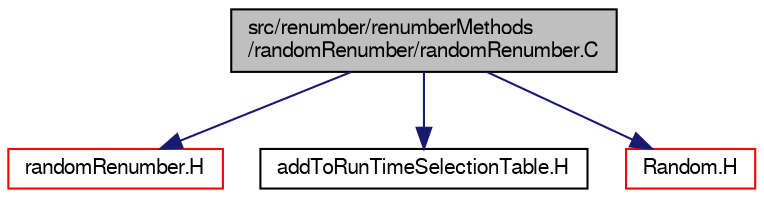 digraph "src/renumber/renumberMethods/randomRenumber/randomRenumber.C"
{
  bgcolor="transparent";
  edge [fontname="FreeSans",fontsize="10",labelfontname="FreeSans",labelfontsize="10"];
  node [fontname="FreeSans",fontsize="10",shape=record];
  Node0 [label="src/renumber/renumberMethods\l/randomRenumber/randomRenumber.C",height=0.2,width=0.4,color="black", fillcolor="grey75", style="filled", fontcolor="black"];
  Node0 -> Node1 [color="midnightblue",fontsize="10",style="solid",fontname="FreeSans"];
  Node1 [label="randomRenumber.H",height=0.2,width=0.4,color="red",URL="$a14462.html"];
  Node0 -> Node224 [color="midnightblue",fontsize="10",style="solid",fontname="FreeSans"];
  Node224 [label="addToRunTimeSelectionTable.H",height=0.2,width=0.4,color="black",URL="$a09263.html",tooltip="Macros for easy insertion into run-time selection tables. "];
  Node0 -> Node225 [color="midnightblue",fontsize="10",style="solid",fontname="FreeSans"];
  Node225 [label="Random.H",height=0.2,width=0.4,color="red",URL="$a12464.html"];
}
